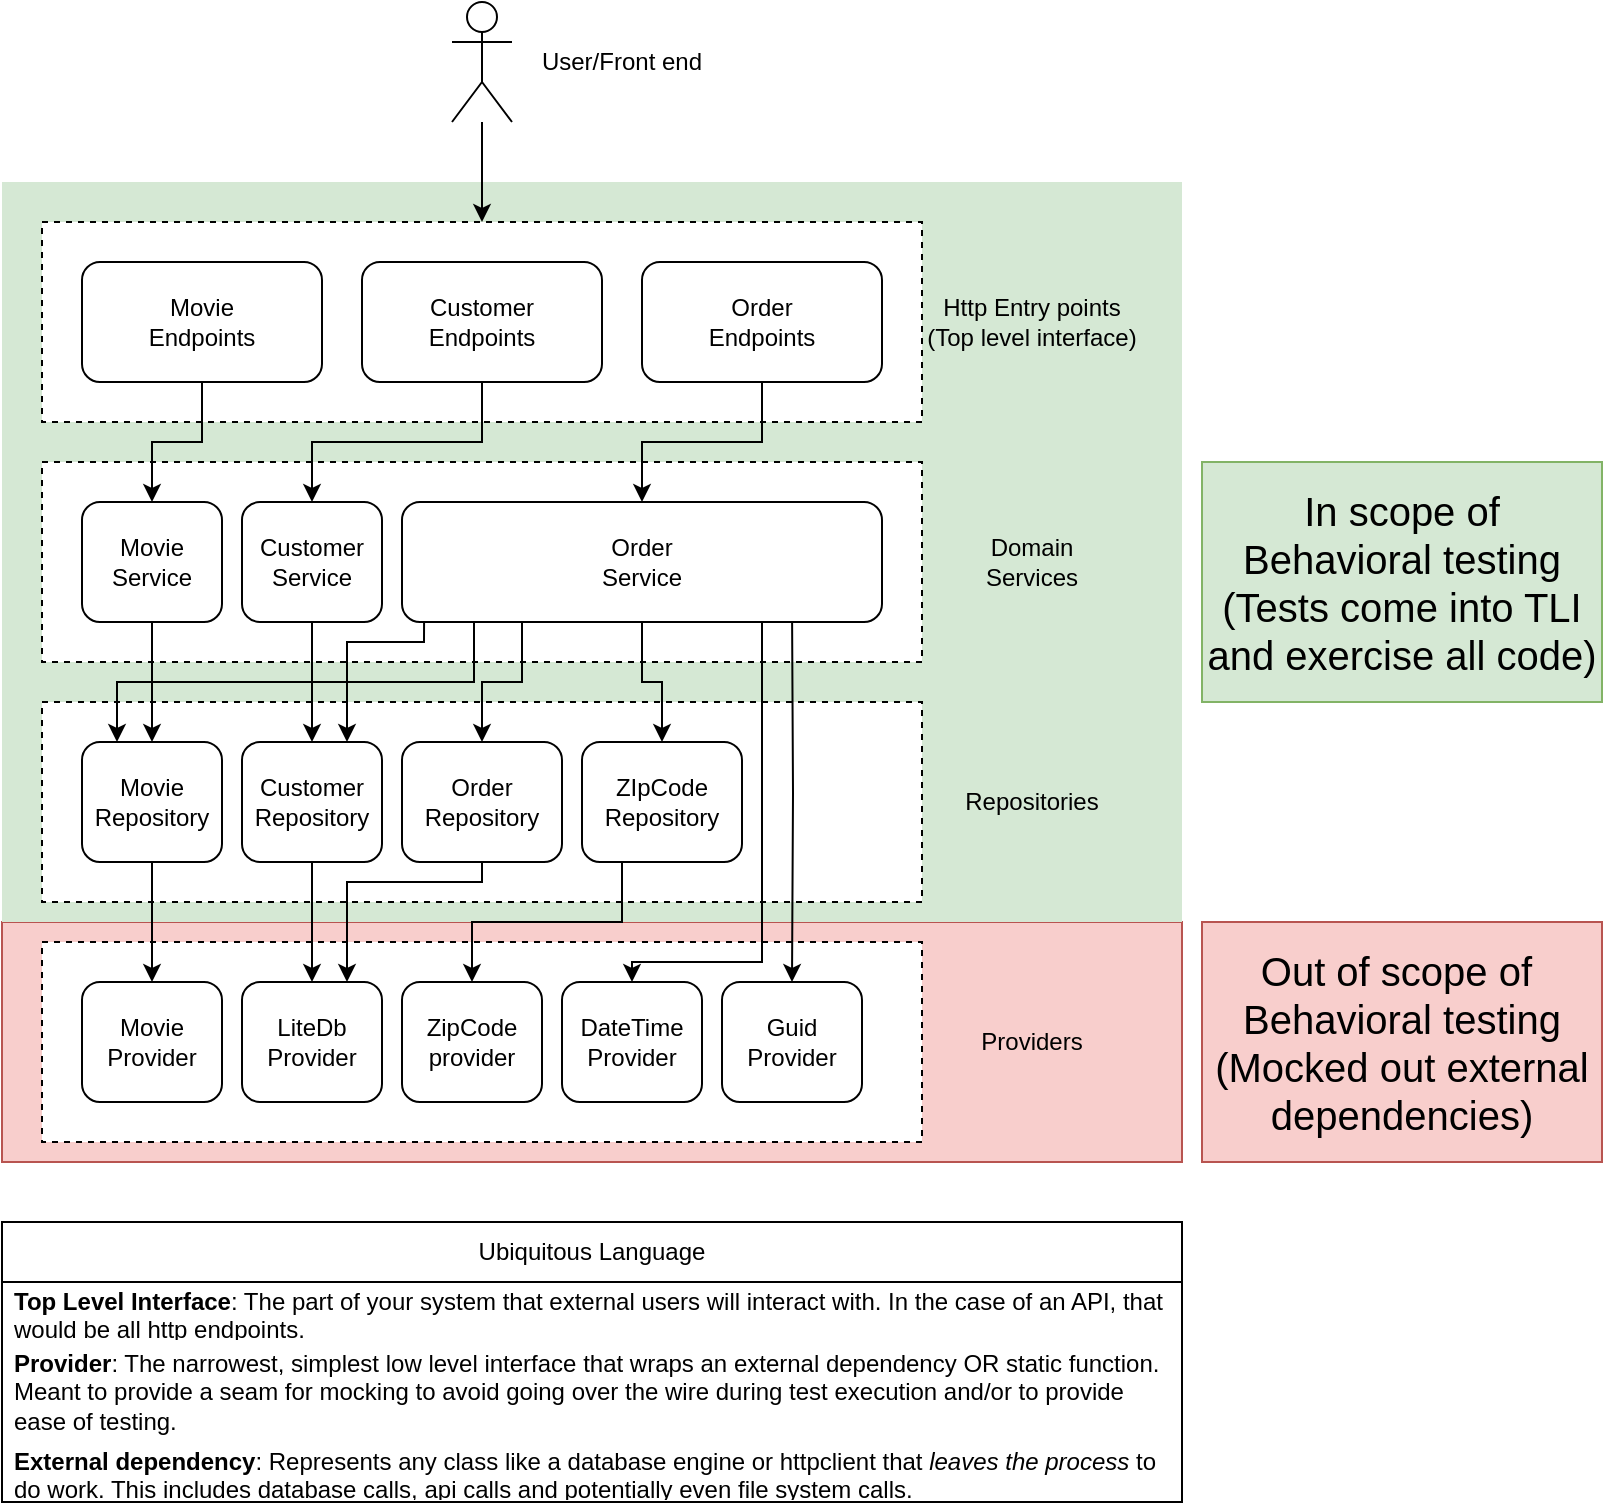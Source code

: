 <mxfile version="21.7.5" type="device">
  <diagram name="Page-1" id="IoPpHK88d9tb8Y8sXk49">
    <mxGraphModel dx="1098" dy="828" grid="1" gridSize="10" guides="1" tooltips="1" connect="1" arrows="1" fold="1" page="1" pageScale="1" pageWidth="850" pageHeight="1100" math="0" shadow="0">
      <root>
        <mxCell id="0" />
        <mxCell id="1" parent="0" />
        <mxCell id="Hkp_8zU4-oMT6j2YoIgF-39" value="" style="rounded=0;whiteSpace=wrap;html=1;fillColor=#f8cecc;strokeColor=#b85450;" parent="1" vertex="1">
          <mxGeometry x="20" y="470" width="590" height="120" as="geometry" />
        </mxCell>
        <mxCell id="Hkp_8zU4-oMT6j2YoIgF-38" value="" style="rounded=0;whiteSpace=wrap;html=1;fillColor=#d5e8d4;strokeColor=none;" parent="1" vertex="1">
          <mxGeometry x="20" y="100" width="590" height="370" as="geometry" />
        </mxCell>
        <mxCell id="Hkp_8zU4-oMT6j2YoIgF-25" value="" style="rounded=0;whiteSpace=wrap;html=1;dashed=1;" parent="1" vertex="1">
          <mxGeometry x="40" y="480" width="440" height="100" as="geometry" />
        </mxCell>
        <mxCell id="Hkp_8zU4-oMT6j2YoIgF-12" value="" style="rounded=0;whiteSpace=wrap;html=1;dashed=1;" parent="1" vertex="1">
          <mxGeometry x="40" y="240" width="440" height="100" as="geometry" />
        </mxCell>
        <mxCell id="Hkp_8zU4-oMT6j2YoIgF-14" value="" style="rounded=0;whiteSpace=wrap;html=1;dashed=1;" parent="1" vertex="1">
          <mxGeometry x="40" y="360" width="440" height="100" as="geometry" />
        </mxCell>
        <mxCell id="Hkp_8zU4-oMT6j2YoIgF-4" value="" style="rounded=0;whiteSpace=wrap;html=1;dashed=1;" parent="1" vertex="1">
          <mxGeometry x="40" y="120" width="440" height="100" as="geometry" />
        </mxCell>
        <mxCell id="LZtieASuyHuKORmjC_yA-2" value="" style="edgeStyle=orthogonalEdgeStyle;rounded=0;orthogonalLoop=1;jettySize=auto;html=1;entryX=0.5;entryY=0;entryDx=0;entryDy=0;" parent="1" source="Hkp_8zU4-oMT6j2YoIgF-1" target="Hkp_8zU4-oMT6j2YoIgF-9" edge="1">
          <mxGeometry relative="1" as="geometry" />
        </mxCell>
        <mxCell id="Hkp_8zU4-oMT6j2YoIgF-1" value="Customer&lt;br&gt;Endpoints" style="rounded=1;whiteSpace=wrap;html=1;" parent="1" vertex="1">
          <mxGeometry x="200" y="140" width="120" height="60" as="geometry" />
        </mxCell>
        <mxCell id="LZtieASuyHuKORmjC_yA-1" value="" style="edgeStyle=orthogonalEdgeStyle;rounded=0;orthogonalLoop=1;jettySize=auto;html=1;" parent="1" source="Hkp_8zU4-oMT6j2YoIgF-2" target="Hkp_8zU4-oMT6j2YoIgF-10" edge="1">
          <mxGeometry relative="1" as="geometry" />
        </mxCell>
        <mxCell id="Hkp_8zU4-oMT6j2YoIgF-2" value="Movie&lt;br&gt;Endpoints" style="rounded=1;whiteSpace=wrap;html=1;" parent="1" vertex="1">
          <mxGeometry x="60" y="140" width="120" height="60" as="geometry" />
        </mxCell>
        <mxCell id="LZtieASuyHuKORmjC_yA-3" value="" style="edgeStyle=orthogonalEdgeStyle;rounded=0;orthogonalLoop=1;jettySize=auto;html=1;" parent="1" source="Hkp_8zU4-oMT6j2YoIgF-3" target="Hkp_8zU4-oMT6j2YoIgF-11" edge="1">
          <mxGeometry relative="1" as="geometry" />
        </mxCell>
        <mxCell id="Hkp_8zU4-oMT6j2YoIgF-3" value="Order&lt;br&gt;Endpoints" style="rounded=1;whiteSpace=wrap;html=1;" parent="1" vertex="1">
          <mxGeometry x="340" y="140" width="120" height="60" as="geometry" />
        </mxCell>
        <mxCell id="Hkp_8zU4-oMT6j2YoIgF-7" value="" style="edgeStyle=orthogonalEdgeStyle;rounded=0;orthogonalLoop=1;jettySize=auto;html=1;" parent="1" source="Hkp_8zU4-oMT6j2YoIgF-5" edge="1">
          <mxGeometry relative="1" as="geometry">
            <mxPoint x="260" y="120" as="targetPoint" />
          </mxGeometry>
        </mxCell>
        <mxCell id="Hkp_8zU4-oMT6j2YoIgF-5" value="" style="shape=umlActor;verticalLabelPosition=bottom;verticalAlign=top;html=1;outlineConnect=0;" parent="1" vertex="1">
          <mxGeometry x="245" y="10" width="30" height="60" as="geometry" />
        </mxCell>
        <mxCell id="Hkp_8zU4-oMT6j2YoIgF-8" value="Http Entry points&lt;br&gt;(Top level interface)" style="text;html=1;strokeColor=none;fillColor=none;align=center;verticalAlign=middle;whiteSpace=wrap;rounded=0;" parent="1" vertex="1">
          <mxGeometry x="480" y="155" width="110" height="30" as="geometry" />
        </mxCell>
        <mxCell id="Hkp_8zU4-oMT6j2YoIgF-20" value="" style="edgeStyle=orthogonalEdgeStyle;rounded=0;orthogonalLoop=1;jettySize=auto;html=1;" parent="1" source="Hkp_8zU4-oMT6j2YoIgF-9" target="Hkp_8zU4-oMT6j2YoIgF-15" edge="1">
          <mxGeometry relative="1" as="geometry" />
        </mxCell>
        <mxCell id="Hkp_8zU4-oMT6j2YoIgF-9" value="Customer&lt;br&gt;Service" style="rounded=1;whiteSpace=wrap;html=1;" parent="1" vertex="1">
          <mxGeometry x="140" y="260" width="70" height="60" as="geometry" />
        </mxCell>
        <mxCell id="Hkp_8zU4-oMT6j2YoIgF-19" value="" style="edgeStyle=orthogonalEdgeStyle;rounded=0;orthogonalLoop=1;jettySize=auto;html=1;" parent="1" source="Hkp_8zU4-oMT6j2YoIgF-10" target="Hkp_8zU4-oMT6j2YoIgF-16" edge="1">
          <mxGeometry relative="1" as="geometry" />
        </mxCell>
        <mxCell id="Hkp_8zU4-oMT6j2YoIgF-10" value="Movie &lt;br&gt;Service" style="rounded=1;whiteSpace=wrap;html=1;" parent="1" vertex="1">
          <mxGeometry x="60" y="260" width="70" height="60" as="geometry" />
        </mxCell>
        <mxCell id="Hkp_8zU4-oMT6j2YoIgF-21" value="" style="edgeStyle=orthogonalEdgeStyle;rounded=0;orthogonalLoop=1;jettySize=auto;html=1;exitX=0.25;exitY=1;exitDx=0;exitDy=0;" parent="1" source="Hkp_8zU4-oMT6j2YoIgF-11" target="Hkp_8zU4-oMT6j2YoIgF-17" edge="1">
          <mxGeometry relative="1" as="geometry" />
        </mxCell>
        <mxCell id="Hkp_8zU4-oMT6j2YoIgF-35" style="edgeStyle=orthogonalEdgeStyle;rounded=0;orthogonalLoop=1;jettySize=auto;html=1;exitX=0.479;exitY=0.833;exitDx=0;exitDy=0;exitPerimeter=0;" parent="1" source="Hkp_8zU4-oMT6j2YoIgF-11" target="Hkp_8zU4-oMT6j2YoIgF-30" edge="1">
          <mxGeometry relative="1" as="geometry">
            <mxPoint x="580" y="350" as="sourcePoint" />
            <Array as="points">
              <mxPoint x="400" y="310" />
              <mxPoint x="400" y="490" />
              <mxPoint x="335" y="490" />
            </Array>
          </mxGeometry>
        </mxCell>
        <mxCell id="Hkp_8zU4-oMT6j2YoIgF-36" style="edgeStyle=orthogonalEdgeStyle;rounded=0;orthogonalLoop=1;jettySize=auto;html=1;" parent="1" target="Hkp_8zU4-oMT6j2YoIgF-31" edge="1">
          <mxGeometry relative="1" as="geometry">
            <mxPoint x="415" y="310" as="sourcePoint" />
          </mxGeometry>
        </mxCell>
        <mxCell id="Hkp_8zU4-oMT6j2YoIgF-37" style="edgeStyle=orthogonalEdgeStyle;rounded=0;orthogonalLoop=1;jettySize=auto;html=1;exitX=0.5;exitY=1;exitDx=0;exitDy=0;" parent="1" source="OERcnhxUfprCZgsLMIC0-1" target="Hkp_8zU4-oMT6j2YoIgF-28" edge="1">
          <mxGeometry relative="1" as="geometry">
            <Array as="points">
              <mxPoint x="330" y="440" />
              <mxPoint x="330" y="470" />
              <mxPoint x="255" y="470" />
            </Array>
          </mxGeometry>
        </mxCell>
        <mxCell id="Hkp_8zU4-oMT6j2YoIgF-11" value="Order&lt;br&gt;Service" style="rounded=1;whiteSpace=wrap;html=1;" parent="1" vertex="1">
          <mxGeometry x="220" y="260" width="240" height="60" as="geometry" />
        </mxCell>
        <mxCell id="Hkp_8zU4-oMT6j2YoIgF-13" value="Domain&lt;br&gt;Services" style="text;html=1;strokeColor=none;fillColor=none;align=center;verticalAlign=middle;whiteSpace=wrap;rounded=0;dashed=1;" parent="1" vertex="1">
          <mxGeometry x="480" y="275" width="110" height="30" as="geometry" />
        </mxCell>
        <mxCell id="Hkp_8zU4-oMT6j2YoIgF-33" value="" style="edgeStyle=orthogonalEdgeStyle;rounded=0;orthogonalLoop=1;jettySize=auto;html=1;" parent="1" source="Hkp_8zU4-oMT6j2YoIgF-15" target="Hkp_8zU4-oMT6j2YoIgF-26" edge="1">
          <mxGeometry relative="1" as="geometry" />
        </mxCell>
        <mxCell id="Hkp_8zU4-oMT6j2YoIgF-15" value="Customer&lt;br&gt;Repository" style="rounded=1;whiteSpace=wrap;html=1;" parent="1" vertex="1">
          <mxGeometry x="140" y="380" width="70" height="60" as="geometry" />
        </mxCell>
        <mxCell id="Hkp_8zU4-oMT6j2YoIgF-32" value="" style="edgeStyle=orthogonalEdgeStyle;rounded=0;orthogonalLoop=1;jettySize=auto;html=1;" parent="1" source="Hkp_8zU4-oMT6j2YoIgF-16" target="Hkp_8zU4-oMT6j2YoIgF-27" edge="1">
          <mxGeometry relative="1" as="geometry" />
        </mxCell>
        <mxCell id="Hkp_8zU4-oMT6j2YoIgF-16" value="Movie&lt;br&gt;Repository" style="rounded=1;whiteSpace=wrap;html=1;" parent="1" vertex="1">
          <mxGeometry x="60" y="380" width="70" height="60" as="geometry" />
        </mxCell>
        <mxCell id="Hkp_8zU4-oMT6j2YoIgF-34" value="" style="edgeStyle=orthogonalEdgeStyle;rounded=0;orthogonalLoop=1;jettySize=auto;html=1;entryX=0.75;entryY=0;entryDx=0;entryDy=0;" parent="1" source="Hkp_8zU4-oMT6j2YoIgF-17" target="Hkp_8zU4-oMT6j2YoIgF-26" edge="1">
          <mxGeometry relative="1" as="geometry">
            <Array as="points">
              <mxPoint x="260" y="450" />
              <mxPoint x="193" y="450" />
            </Array>
          </mxGeometry>
        </mxCell>
        <mxCell id="Hkp_8zU4-oMT6j2YoIgF-17" value="Order&lt;br&gt;Repository" style="rounded=1;whiteSpace=wrap;html=1;" parent="1" vertex="1">
          <mxGeometry x="220" y="380" width="80" height="60" as="geometry" />
        </mxCell>
        <mxCell id="Hkp_8zU4-oMT6j2YoIgF-18" value="Repositories" style="text;html=1;strokeColor=none;fillColor=none;align=center;verticalAlign=middle;whiteSpace=wrap;rounded=0;" parent="1" vertex="1">
          <mxGeometry x="480" y="395" width="110" height="30" as="geometry" />
        </mxCell>
        <mxCell id="Hkp_8zU4-oMT6j2YoIgF-22" value="" style="edgeStyle=orthogonalEdgeStyle;rounded=0;orthogonalLoop=1;jettySize=auto;html=1;entryX=0.25;entryY=0;entryDx=0;entryDy=0;" parent="1" source="Hkp_8zU4-oMT6j2YoIgF-11" target="Hkp_8zU4-oMT6j2YoIgF-16" edge="1">
          <mxGeometry relative="1" as="geometry">
            <mxPoint x="410" y="330" as="sourcePoint" />
            <mxPoint x="410" y="390" as="targetPoint" />
            <Array as="points">
              <mxPoint x="256" y="350" />
              <mxPoint x="78" y="350" />
            </Array>
          </mxGeometry>
        </mxCell>
        <mxCell id="Hkp_8zU4-oMT6j2YoIgF-23" value="" style="edgeStyle=orthogonalEdgeStyle;rounded=0;orthogonalLoop=1;jettySize=auto;html=1;exitX=0.046;exitY=1;exitDx=0;exitDy=0;exitPerimeter=0;entryX=0.75;entryY=0;entryDx=0;entryDy=0;" parent="1" source="Hkp_8zU4-oMT6j2YoIgF-11" target="Hkp_8zU4-oMT6j2YoIgF-15" edge="1">
          <mxGeometry relative="1" as="geometry">
            <mxPoint x="350" y="330" as="sourcePoint" />
            <mxPoint x="410" y="390" as="targetPoint" />
            <Array as="points">
              <mxPoint x="231" y="330" />
              <mxPoint x="193" y="330" />
            </Array>
          </mxGeometry>
        </mxCell>
        <mxCell id="Hkp_8zU4-oMT6j2YoIgF-24" value="User/Front end" style="text;html=1;strokeColor=none;fillColor=none;align=center;verticalAlign=middle;whiteSpace=wrap;rounded=0;" parent="1" vertex="1">
          <mxGeometry x="280" y="25" width="100" height="30" as="geometry" />
        </mxCell>
        <mxCell id="Hkp_8zU4-oMT6j2YoIgF-26" value="LiteDb&lt;br&gt;Provider" style="rounded=1;whiteSpace=wrap;html=1;" parent="1" vertex="1">
          <mxGeometry x="140" y="500" width="70" height="60" as="geometry" />
        </mxCell>
        <mxCell id="Hkp_8zU4-oMT6j2YoIgF-27" value="Movie&lt;br&gt;Provider" style="rounded=1;whiteSpace=wrap;html=1;" parent="1" vertex="1">
          <mxGeometry x="60" y="500" width="70" height="60" as="geometry" />
        </mxCell>
        <mxCell id="Hkp_8zU4-oMT6j2YoIgF-28" value="ZipCode&lt;br&gt;provider" style="rounded=1;whiteSpace=wrap;html=1;" parent="1" vertex="1">
          <mxGeometry x="220" y="500" width="70" height="60" as="geometry" />
        </mxCell>
        <mxCell id="Hkp_8zU4-oMT6j2YoIgF-29" value="Providers" style="text;html=1;strokeColor=none;fillColor=none;align=center;verticalAlign=middle;whiteSpace=wrap;rounded=0;" parent="1" vertex="1">
          <mxGeometry x="480" y="515" width="110" height="30" as="geometry" />
        </mxCell>
        <mxCell id="Hkp_8zU4-oMT6j2YoIgF-30" value="DateTime&lt;br&gt;Provider" style="rounded=1;whiteSpace=wrap;html=1;" parent="1" vertex="1">
          <mxGeometry x="300" y="500" width="70" height="60" as="geometry" />
        </mxCell>
        <mxCell id="Hkp_8zU4-oMT6j2YoIgF-31" value="Guid&lt;br&gt;Provider" style="rounded=1;whiteSpace=wrap;html=1;" parent="1" vertex="1">
          <mxGeometry x="380" y="500" width="70" height="60" as="geometry" />
        </mxCell>
        <mxCell id="Hkp_8zU4-oMT6j2YoIgF-40" value="&lt;span style=&quot;font-size: 20px;&quot;&gt;In scope of&lt;br&gt;Behavioral testing&lt;br&gt;(Tests come into TLI and exercise all code)&lt;br&gt;&lt;/span&gt;" style="text;html=1;strokeColor=#82b366;fillColor=#d5e8d4;align=center;verticalAlign=middle;whiteSpace=wrap;rounded=0;" parent="1" vertex="1">
          <mxGeometry x="620" y="240" width="200" height="120" as="geometry" />
        </mxCell>
        <mxCell id="Hkp_8zU4-oMT6j2YoIgF-41" value="&lt;span style=&quot;font-size: 20px;&quot;&gt;Out of scope of&amp;nbsp;&lt;br&gt;Behavioral testing&lt;br&gt;(Mocked out external dependencies)&lt;br&gt;&lt;/span&gt;" style="text;html=1;strokeColor=#b85450;fillColor=#f8cecc;align=center;verticalAlign=middle;whiteSpace=wrap;rounded=0;" parent="1" vertex="1">
          <mxGeometry x="620" y="470" width="200" height="120" as="geometry" />
        </mxCell>
        <mxCell id="Hkp_8zU4-oMT6j2YoIgF-42" value="Ubiquitous Language" style="swimlane;fontStyle=0;childLayout=stackLayout;horizontal=1;startSize=30;horizontalStack=0;resizeParent=1;resizeParentMax=0;resizeLast=0;collapsible=1;marginBottom=0;whiteSpace=wrap;html=1;" parent="1" vertex="1">
          <mxGeometry x="20" y="620" width="590" height="140" as="geometry" />
        </mxCell>
        <mxCell id="Hkp_8zU4-oMT6j2YoIgF-43" value="&lt;b&gt;Top Level Interface&lt;/b&gt;: The part of your system that external users will interact with. In the case of an API, that would be all http endpoints." style="text;strokeColor=none;fillColor=none;align=left;verticalAlign=middle;spacingLeft=4;spacingRight=4;overflow=hidden;points=[[0,0.5],[1,0.5]];portConstraint=eastwest;rotatable=0;whiteSpace=wrap;html=1;" parent="Hkp_8zU4-oMT6j2YoIgF-42" vertex="1">
          <mxGeometry y="30" width="590" height="30" as="geometry" />
        </mxCell>
        <mxCell id="Hkp_8zU4-oMT6j2YoIgF-44" value="&lt;b&gt;Provider&lt;/b&gt;: The narrowest, simplest low level interface that wraps an external dependency OR static function. Meant to provide a seam for mocking to avoid going over the wire during test execution and/or to provide ease of testing." style="text;strokeColor=none;fillColor=none;align=left;verticalAlign=middle;spacingLeft=4;spacingRight=4;overflow=hidden;points=[[0,0.5],[1,0.5]];portConstraint=eastwest;rotatable=0;whiteSpace=wrap;html=1;" parent="Hkp_8zU4-oMT6j2YoIgF-42" vertex="1">
          <mxGeometry y="60" width="590" height="50" as="geometry" />
        </mxCell>
        <mxCell id="Hkp_8zU4-oMT6j2YoIgF-45" value="&lt;b&gt;External dependency&lt;/b&gt;: Represents any class like a database engine or httpclient that &lt;i&gt;leaves the process &lt;/i&gt;to do work. This includes database calls, api calls and potentially even file system calls.&amp;nbsp;" style="text;strokeColor=none;fillColor=none;align=left;verticalAlign=middle;spacingLeft=4;spacingRight=4;overflow=hidden;points=[[0,0.5],[1,0.5]];portConstraint=eastwest;rotatable=0;whiteSpace=wrap;html=1;" parent="Hkp_8zU4-oMT6j2YoIgF-42" vertex="1">
          <mxGeometry y="110" width="590" height="30" as="geometry" />
        </mxCell>
        <mxCell id="OERcnhxUfprCZgsLMIC0-1" value="ZIpCode&lt;br&gt;Repository" style="rounded=1;whiteSpace=wrap;html=1;" vertex="1" parent="1">
          <mxGeometry x="310" y="380" width="80" height="60" as="geometry" />
        </mxCell>
        <mxCell id="OERcnhxUfprCZgsLMIC0-2" value="" style="edgeStyle=orthogonalEdgeStyle;rounded=0;orthogonalLoop=1;jettySize=auto;html=1;entryX=0.5;entryY=0;entryDx=0;entryDy=0;exitX=0.5;exitY=1;exitDx=0;exitDy=0;" edge="1" parent="1" source="Hkp_8zU4-oMT6j2YoIgF-11" target="OERcnhxUfprCZgsLMIC0-1">
          <mxGeometry relative="1" as="geometry">
            <mxPoint x="710" y="420" as="sourcePoint" />
            <mxPoint x="105" y="510" as="targetPoint" />
            <Array as="points">
              <mxPoint x="340" y="350" />
              <mxPoint x="350" y="350" />
            </Array>
          </mxGeometry>
        </mxCell>
      </root>
    </mxGraphModel>
  </diagram>
</mxfile>

